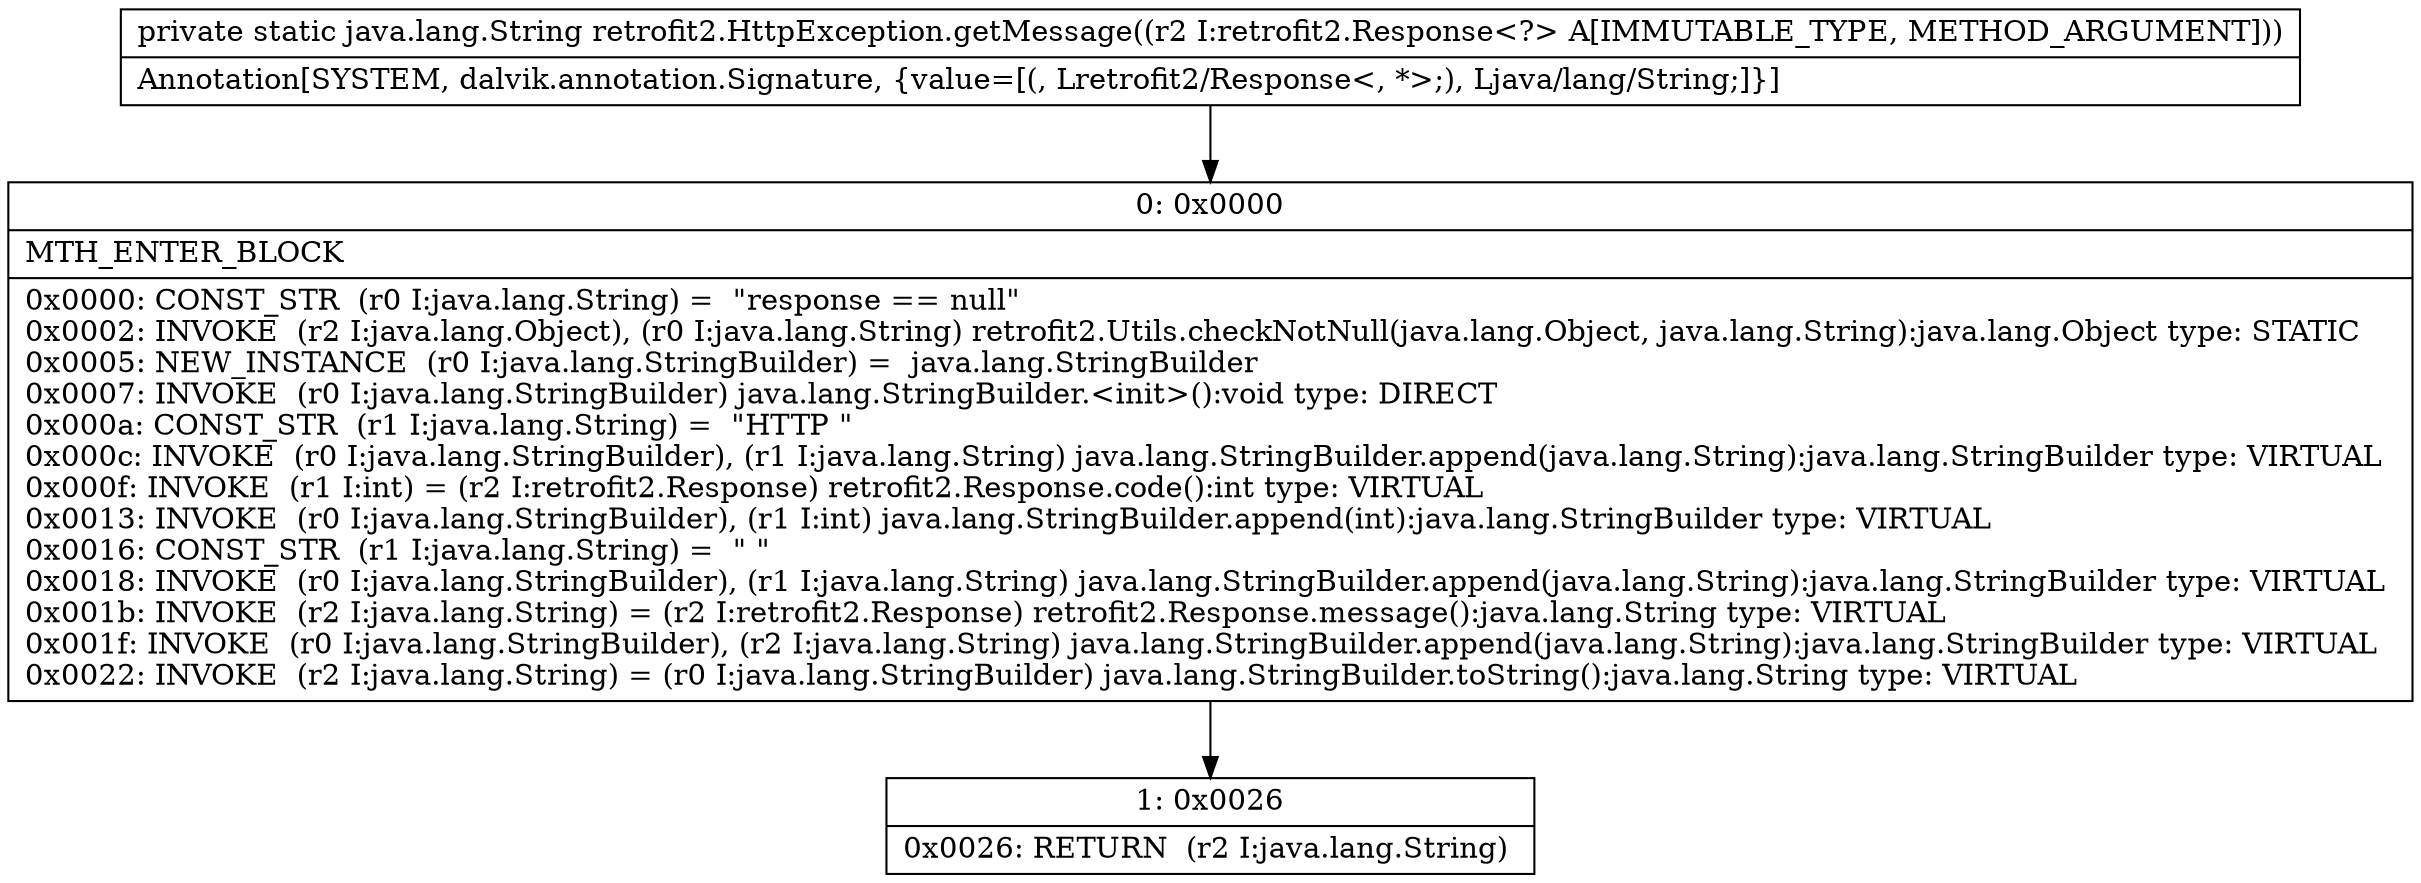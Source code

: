 digraph "CFG forretrofit2.HttpException.getMessage(Lretrofit2\/Response;)Ljava\/lang\/String;" {
Node_0 [shape=record,label="{0\:\ 0x0000|MTH_ENTER_BLOCK\l|0x0000: CONST_STR  (r0 I:java.lang.String) =  \"response == null\" \l0x0002: INVOKE  (r2 I:java.lang.Object), (r0 I:java.lang.String) retrofit2.Utils.checkNotNull(java.lang.Object, java.lang.String):java.lang.Object type: STATIC \l0x0005: NEW_INSTANCE  (r0 I:java.lang.StringBuilder) =  java.lang.StringBuilder \l0x0007: INVOKE  (r0 I:java.lang.StringBuilder) java.lang.StringBuilder.\<init\>():void type: DIRECT \l0x000a: CONST_STR  (r1 I:java.lang.String) =  \"HTTP \" \l0x000c: INVOKE  (r0 I:java.lang.StringBuilder), (r1 I:java.lang.String) java.lang.StringBuilder.append(java.lang.String):java.lang.StringBuilder type: VIRTUAL \l0x000f: INVOKE  (r1 I:int) = (r2 I:retrofit2.Response) retrofit2.Response.code():int type: VIRTUAL \l0x0013: INVOKE  (r0 I:java.lang.StringBuilder), (r1 I:int) java.lang.StringBuilder.append(int):java.lang.StringBuilder type: VIRTUAL \l0x0016: CONST_STR  (r1 I:java.lang.String) =  \" \" \l0x0018: INVOKE  (r0 I:java.lang.StringBuilder), (r1 I:java.lang.String) java.lang.StringBuilder.append(java.lang.String):java.lang.StringBuilder type: VIRTUAL \l0x001b: INVOKE  (r2 I:java.lang.String) = (r2 I:retrofit2.Response) retrofit2.Response.message():java.lang.String type: VIRTUAL \l0x001f: INVOKE  (r0 I:java.lang.StringBuilder), (r2 I:java.lang.String) java.lang.StringBuilder.append(java.lang.String):java.lang.StringBuilder type: VIRTUAL \l0x0022: INVOKE  (r2 I:java.lang.String) = (r0 I:java.lang.StringBuilder) java.lang.StringBuilder.toString():java.lang.String type: VIRTUAL \l}"];
Node_1 [shape=record,label="{1\:\ 0x0026|0x0026: RETURN  (r2 I:java.lang.String) \l}"];
MethodNode[shape=record,label="{private static java.lang.String retrofit2.HttpException.getMessage((r2 I:retrofit2.Response\<?\> A[IMMUTABLE_TYPE, METHOD_ARGUMENT]))  | Annotation[SYSTEM, dalvik.annotation.Signature, \{value=[(, Lretrofit2\/Response\<, *\>;), Ljava\/lang\/String;]\}]\l}"];
MethodNode -> Node_0;
Node_0 -> Node_1;
}

